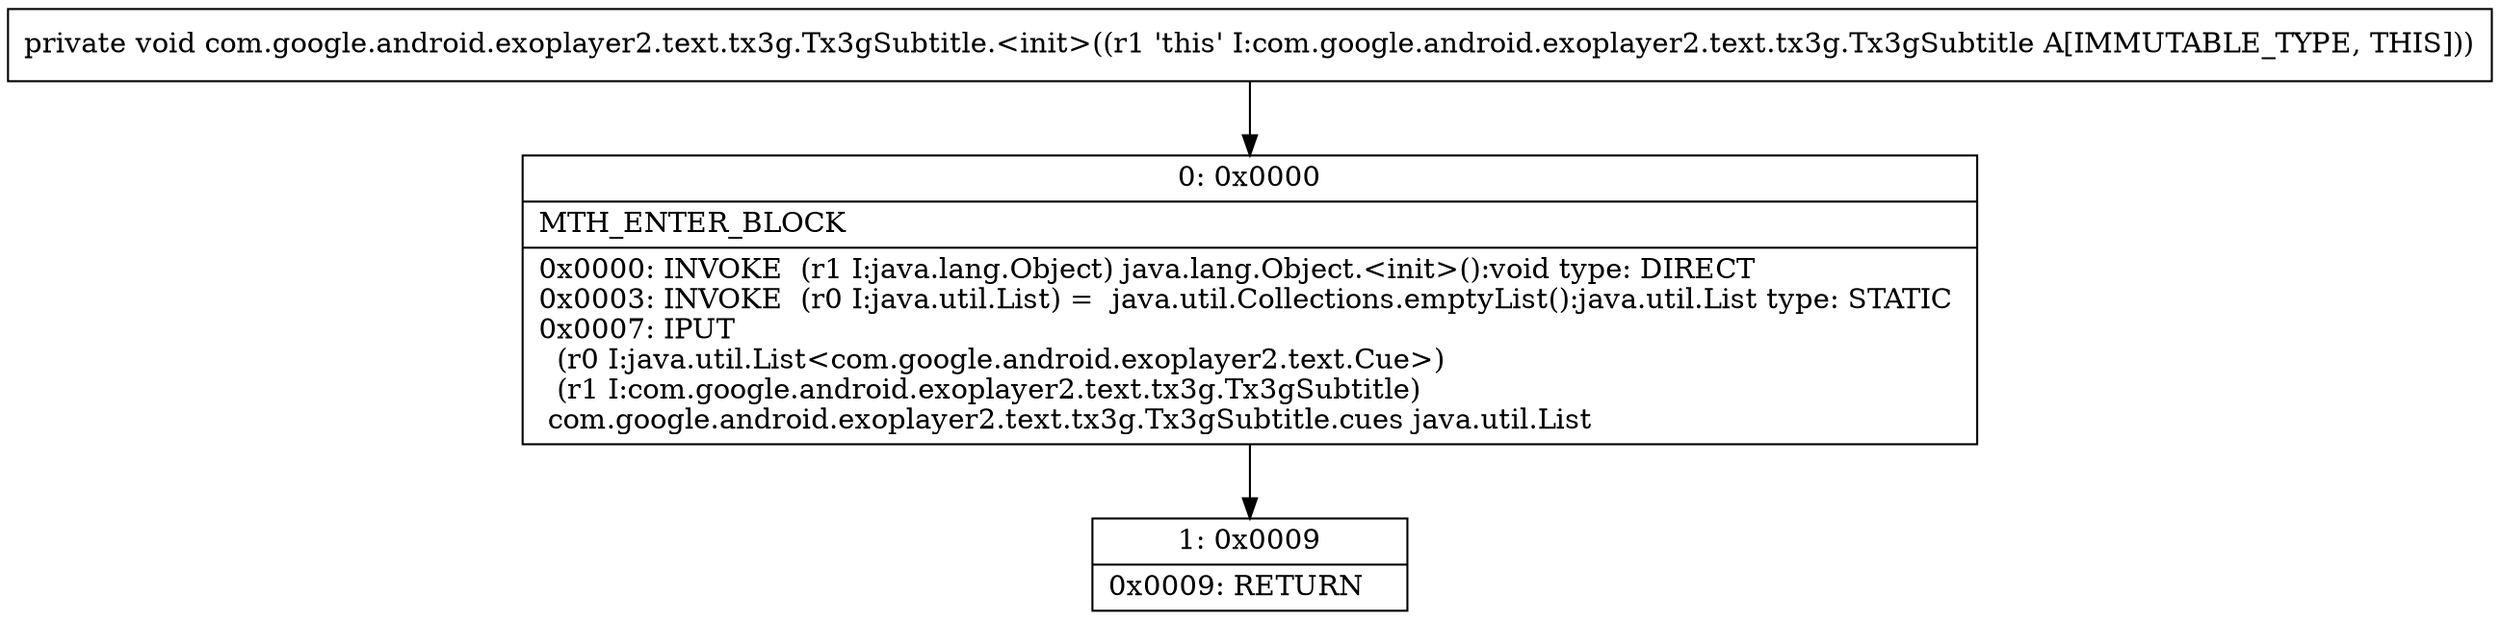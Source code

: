 digraph "CFG forcom.google.android.exoplayer2.text.tx3g.Tx3gSubtitle.\<init\>()V" {
Node_0 [shape=record,label="{0\:\ 0x0000|MTH_ENTER_BLOCK\l|0x0000: INVOKE  (r1 I:java.lang.Object) java.lang.Object.\<init\>():void type: DIRECT \l0x0003: INVOKE  (r0 I:java.util.List) =  java.util.Collections.emptyList():java.util.List type: STATIC \l0x0007: IPUT  \l  (r0 I:java.util.List\<com.google.android.exoplayer2.text.Cue\>)\l  (r1 I:com.google.android.exoplayer2.text.tx3g.Tx3gSubtitle)\l com.google.android.exoplayer2.text.tx3g.Tx3gSubtitle.cues java.util.List \l}"];
Node_1 [shape=record,label="{1\:\ 0x0009|0x0009: RETURN   \l}"];
MethodNode[shape=record,label="{private void com.google.android.exoplayer2.text.tx3g.Tx3gSubtitle.\<init\>((r1 'this' I:com.google.android.exoplayer2.text.tx3g.Tx3gSubtitle A[IMMUTABLE_TYPE, THIS])) }"];
MethodNode -> Node_0;
Node_0 -> Node_1;
}

